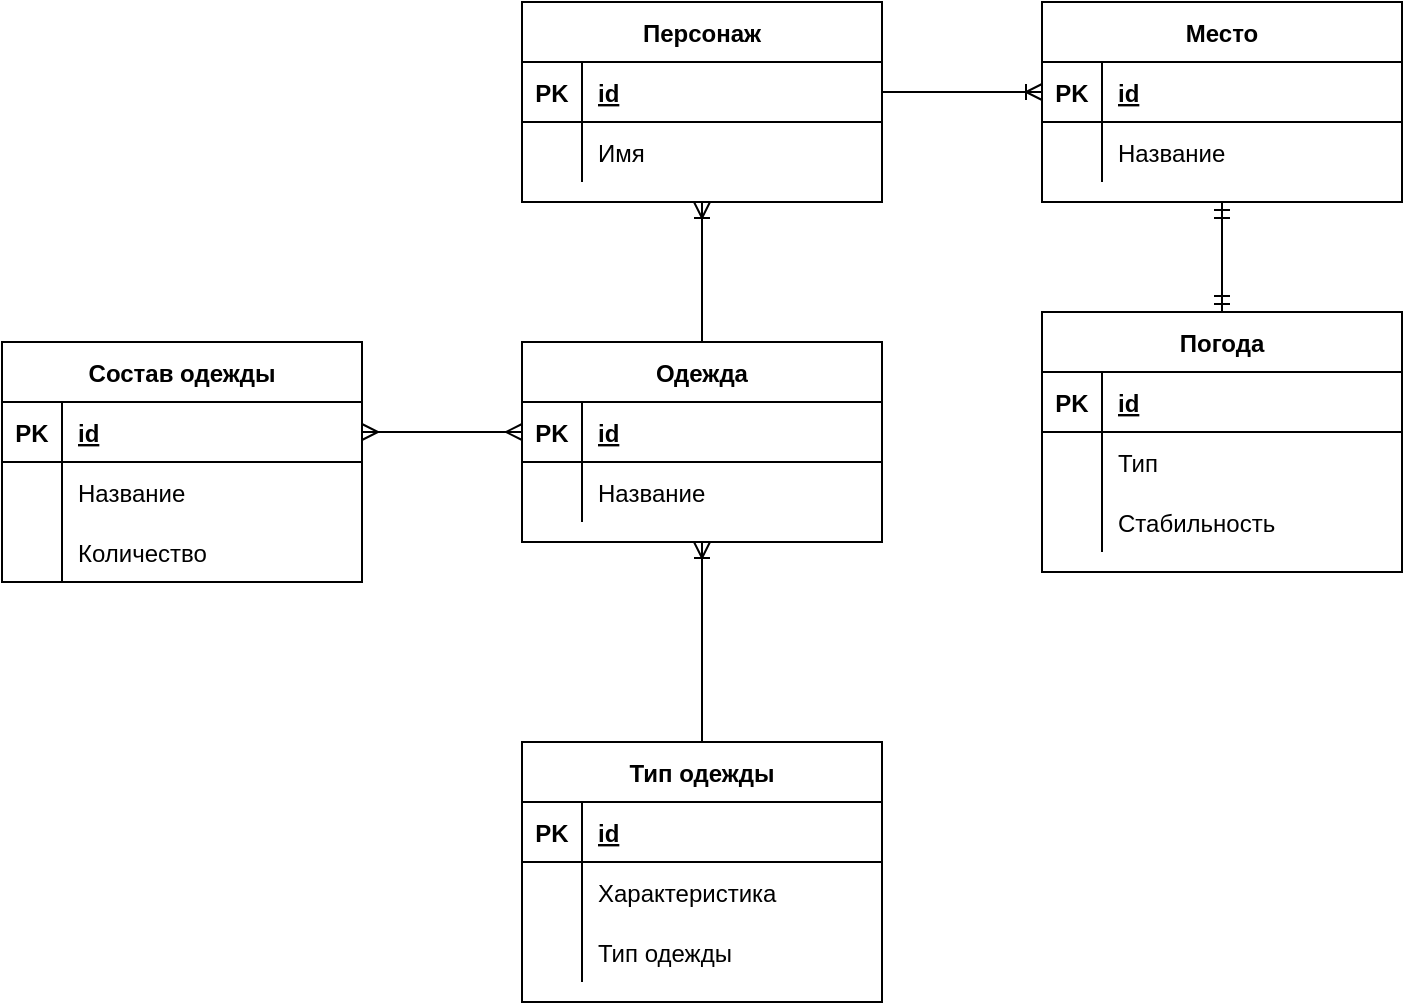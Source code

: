<mxfile version="20.3.0" type="device"><diagram id="bdxd1XFaWv75lYdqAQ-p" name="Страница 1"><mxGraphModel dx="1502" dy="715" grid="1" gridSize="10" guides="1" tooltips="1" connect="1" arrows="1" fold="1" page="1" pageScale="1" pageWidth="827" pageHeight="1169" math="0" shadow="0"><root><mxCell id="0"/><mxCell id="1" parent="0"/><mxCell id="J_U0zXXqrhCJZq8Qz5fX-109" value="Состав одежды" style="shape=table;startSize=30;container=1;collapsible=1;childLayout=tableLayout;fixedRows=1;rowLines=0;fontStyle=1;align=center;resizeLast=1;" parent="1" vertex="1"><mxGeometry x="80" y="210" width="180" height="120" as="geometry"/></mxCell><mxCell id="J_U0zXXqrhCJZq8Qz5fX-110" value="" style="shape=tableRow;horizontal=0;startSize=0;swimlaneHead=0;swimlaneBody=0;fillColor=none;collapsible=0;dropTarget=0;points=[[0,0.5],[1,0.5]];portConstraint=eastwest;top=0;left=0;right=0;bottom=1;" parent="J_U0zXXqrhCJZq8Qz5fX-109" vertex="1"><mxGeometry y="30" width="180" height="30" as="geometry"/></mxCell><mxCell id="J_U0zXXqrhCJZq8Qz5fX-111" value="PK" style="shape=partialRectangle;connectable=0;fillColor=none;top=0;left=0;bottom=0;right=0;fontStyle=1;overflow=hidden;" parent="J_U0zXXqrhCJZq8Qz5fX-110" vertex="1"><mxGeometry width="30" height="30" as="geometry"><mxRectangle width="30" height="30" as="alternateBounds"/></mxGeometry></mxCell><mxCell id="J_U0zXXqrhCJZq8Qz5fX-112" value="id" style="shape=partialRectangle;connectable=0;fillColor=none;top=0;left=0;bottom=0;right=0;align=left;spacingLeft=6;fontStyle=5;overflow=hidden;" parent="J_U0zXXqrhCJZq8Qz5fX-110" vertex="1"><mxGeometry x="30" width="150" height="30" as="geometry"><mxRectangle width="150" height="30" as="alternateBounds"/></mxGeometry></mxCell><mxCell id="J_U0zXXqrhCJZq8Qz5fX-113" value="" style="shape=tableRow;horizontal=0;startSize=0;swimlaneHead=0;swimlaneBody=0;fillColor=none;collapsible=0;dropTarget=0;points=[[0,0.5],[1,0.5]];portConstraint=eastwest;top=0;left=0;right=0;bottom=0;" parent="J_U0zXXqrhCJZq8Qz5fX-109" vertex="1"><mxGeometry y="60" width="180" height="30" as="geometry"/></mxCell><mxCell id="J_U0zXXqrhCJZq8Qz5fX-114" value="" style="shape=partialRectangle;connectable=0;fillColor=none;top=0;left=0;bottom=0;right=0;editable=1;overflow=hidden;" parent="J_U0zXXqrhCJZq8Qz5fX-113" vertex="1"><mxGeometry width="30" height="30" as="geometry"><mxRectangle width="30" height="30" as="alternateBounds"/></mxGeometry></mxCell><mxCell id="J_U0zXXqrhCJZq8Qz5fX-115" value="Название" style="shape=partialRectangle;connectable=0;fillColor=none;top=0;left=0;bottom=0;right=0;align=left;spacingLeft=6;overflow=hidden;" parent="J_U0zXXqrhCJZq8Qz5fX-113" vertex="1"><mxGeometry x="30" width="150" height="30" as="geometry"><mxRectangle width="150" height="30" as="alternateBounds"/></mxGeometry></mxCell><mxCell id="J_U0zXXqrhCJZq8Qz5fX-116" value="" style="shape=tableRow;horizontal=0;startSize=0;swimlaneHead=0;swimlaneBody=0;fillColor=none;collapsible=0;dropTarget=0;points=[[0,0.5],[1,0.5]];portConstraint=eastwest;top=0;left=0;right=0;bottom=0;" parent="J_U0zXXqrhCJZq8Qz5fX-109" vertex="1"><mxGeometry y="90" width="180" height="30" as="geometry"/></mxCell><mxCell id="J_U0zXXqrhCJZq8Qz5fX-117" value="" style="shape=partialRectangle;connectable=0;fillColor=none;top=0;left=0;bottom=0;right=0;editable=1;overflow=hidden;" parent="J_U0zXXqrhCJZq8Qz5fX-116" vertex="1"><mxGeometry width="30" height="30" as="geometry"><mxRectangle width="30" height="30" as="alternateBounds"/></mxGeometry></mxCell><mxCell id="J_U0zXXqrhCJZq8Qz5fX-118" value="Количество" style="shape=partialRectangle;connectable=0;fillColor=none;top=0;left=0;bottom=0;right=0;align=left;spacingLeft=6;overflow=hidden;" parent="J_U0zXXqrhCJZq8Qz5fX-116" vertex="1"><mxGeometry x="30" width="150" height="30" as="geometry"><mxRectangle width="150" height="30" as="alternateBounds"/></mxGeometry></mxCell><mxCell id="J_U0zXXqrhCJZq8Qz5fX-122" value="Тип одежды" style="shape=table;startSize=30;container=1;collapsible=1;childLayout=tableLayout;fixedRows=1;rowLines=0;fontStyle=1;align=center;resizeLast=1;" parent="1" vertex="1"><mxGeometry x="340" y="410" width="180" height="130" as="geometry"/></mxCell><mxCell id="J_U0zXXqrhCJZq8Qz5fX-123" value="" style="shape=tableRow;horizontal=0;startSize=0;swimlaneHead=0;swimlaneBody=0;fillColor=none;collapsible=0;dropTarget=0;points=[[0,0.5],[1,0.5]];portConstraint=eastwest;top=0;left=0;right=0;bottom=1;" parent="J_U0zXXqrhCJZq8Qz5fX-122" vertex="1"><mxGeometry y="30" width="180" height="30" as="geometry"/></mxCell><mxCell id="J_U0zXXqrhCJZq8Qz5fX-124" value="PK" style="shape=partialRectangle;connectable=0;fillColor=none;top=0;left=0;bottom=0;right=0;fontStyle=1;overflow=hidden;" parent="J_U0zXXqrhCJZq8Qz5fX-123" vertex="1"><mxGeometry width="30" height="30" as="geometry"><mxRectangle width="30" height="30" as="alternateBounds"/></mxGeometry></mxCell><mxCell id="J_U0zXXqrhCJZq8Qz5fX-125" value="id" style="shape=partialRectangle;connectable=0;fillColor=none;top=0;left=0;bottom=0;right=0;align=left;spacingLeft=6;fontStyle=5;overflow=hidden;" parent="J_U0zXXqrhCJZq8Qz5fX-123" vertex="1"><mxGeometry x="30" width="150" height="30" as="geometry"><mxRectangle width="150" height="30" as="alternateBounds"/></mxGeometry></mxCell><mxCell id="J_U0zXXqrhCJZq8Qz5fX-126" value="" style="shape=tableRow;horizontal=0;startSize=0;swimlaneHead=0;swimlaneBody=0;fillColor=none;collapsible=0;dropTarget=0;points=[[0,0.5],[1,0.5]];portConstraint=eastwest;top=0;left=0;right=0;bottom=0;" parent="J_U0zXXqrhCJZq8Qz5fX-122" vertex="1"><mxGeometry y="60" width="180" height="30" as="geometry"/></mxCell><mxCell id="J_U0zXXqrhCJZq8Qz5fX-127" value="" style="shape=partialRectangle;connectable=0;fillColor=none;top=0;left=0;bottom=0;right=0;editable=1;overflow=hidden;" parent="J_U0zXXqrhCJZq8Qz5fX-126" vertex="1"><mxGeometry width="30" height="30" as="geometry"><mxRectangle width="30" height="30" as="alternateBounds"/></mxGeometry></mxCell><mxCell id="J_U0zXXqrhCJZq8Qz5fX-128" value="Характеристика" style="shape=partialRectangle;connectable=0;fillColor=none;top=0;left=0;bottom=0;right=0;align=left;spacingLeft=6;overflow=hidden;" parent="J_U0zXXqrhCJZq8Qz5fX-126" vertex="1"><mxGeometry x="30" width="150" height="30" as="geometry"><mxRectangle width="150" height="30" as="alternateBounds"/></mxGeometry></mxCell><mxCell id="J_U0zXXqrhCJZq8Qz5fX-129" value="" style="shape=tableRow;horizontal=0;startSize=0;swimlaneHead=0;swimlaneBody=0;fillColor=none;collapsible=0;dropTarget=0;points=[[0,0.5],[1,0.5]];portConstraint=eastwest;top=0;left=0;right=0;bottom=0;" parent="J_U0zXXqrhCJZq8Qz5fX-122" vertex="1"><mxGeometry y="90" width="180" height="30" as="geometry"/></mxCell><mxCell id="J_U0zXXqrhCJZq8Qz5fX-130" value="" style="shape=partialRectangle;connectable=0;fillColor=none;top=0;left=0;bottom=0;right=0;editable=1;overflow=hidden;" parent="J_U0zXXqrhCJZq8Qz5fX-129" vertex="1"><mxGeometry width="30" height="30" as="geometry"><mxRectangle width="30" height="30" as="alternateBounds"/></mxGeometry></mxCell><mxCell id="J_U0zXXqrhCJZq8Qz5fX-131" value="Тип одежды" style="shape=partialRectangle;connectable=0;fillColor=none;top=0;left=0;bottom=0;right=0;align=left;spacingLeft=6;overflow=hidden;" parent="J_U0zXXqrhCJZq8Qz5fX-129" vertex="1"><mxGeometry x="30" width="150" height="30" as="geometry"><mxRectangle width="150" height="30" as="alternateBounds"/></mxGeometry></mxCell><mxCell id="J_U0zXXqrhCJZq8Qz5fX-135" value="Одежда" style="shape=table;startSize=30;container=1;collapsible=1;childLayout=tableLayout;fixedRows=1;rowLines=0;fontStyle=1;align=center;resizeLast=1;" parent="1" vertex="1"><mxGeometry x="340" y="210" width="180" height="100" as="geometry"/></mxCell><mxCell id="J_U0zXXqrhCJZq8Qz5fX-136" value="" style="shape=tableRow;horizontal=0;startSize=0;swimlaneHead=0;swimlaneBody=0;fillColor=none;collapsible=0;dropTarget=0;points=[[0,0.5],[1,0.5]];portConstraint=eastwest;top=0;left=0;right=0;bottom=1;" parent="J_U0zXXqrhCJZq8Qz5fX-135" vertex="1"><mxGeometry y="30" width="180" height="30" as="geometry"/></mxCell><mxCell id="J_U0zXXqrhCJZq8Qz5fX-137" value="PK" style="shape=partialRectangle;connectable=0;fillColor=none;top=0;left=0;bottom=0;right=0;fontStyle=1;overflow=hidden;" parent="J_U0zXXqrhCJZq8Qz5fX-136" vertex="1"><mxGeometry width="30" height="30" as="geometry"><mxRectangle width="30" height="30" as="alternateBounds"/></mxGeometry></mxCell><mxCell id="J_U0zXXqrhCJZq8Qz5fX-138" value="id" style="shape=partialRectangle;connectable=0;fillColor=none;top=0;left=0;bottom=0;right=0;align=left;spacingLeft=6;fontStyle=5;overflow=hidden;" parent="J_U0zXXqrhCJZq8Qz5fX-136" vertex="1"><mxGeometry x="30" width="150" height="30" as="geometry"><mxRectangle width="150" height="30" as="alternateBounds"/></mxGeometry></mxCell><mxCell id="J_U0zXXqrhCJZq8Qz5fX-139" value="" style="shape=tableRow;horizontal=0;startSize=0;swimlaneHead=0;swimlaneBody=0;fillColor=none;collapsible=0;dropTarget=0;points=[[0,0.5],[1,0.5]];portConstraint=eastwest;top=0;left=0;right=0;bottom=0;" parent="J_U0zXXqrhCJZq8Qz5fX-135" vertex="1"><mxGeometry y="60" width="180" height="30" as="geometry"/></mxCell><mxCell id="J_U0zXXqrhCJZq8Qz5fX-140" value="" style="shape=partialRectangle;connectable=0;fillColor=none;top=0;left=0;bottom=0;right=0;editable=1;overflow=hidden;" parent="J_U0zXXqrhCJZq8Qz5fX-139" vertex="1"><mxGeometry width="30" height="30" as="geometry"><mxRectangle width="30" height="30" as="alternateBounds"/></mxGeometry></mxCell><mxCell id="J_U0zXXqrhCJZq8Qz5fX-141" value="Название" style="shape=partialRectangle;connectable=0;fillColor=none;top=0;left=0;bottom=0;right=0;align=left;spacingLeft=6;overflow=hidden;" parent="J_U0zXXqrhCJZq8Qz5fX-139" vertex="1"><mxGeometry x="30" width="150" height="30" as="geometry"><mxRectangle width="150" height="30" as="alternateBounds"/></mxGeometry></mxCell><mxCell id="J_U0zXXqrhCJZq8Qz5fX-148" value="Персонаж" style="shape=table;startSize=30;container=1;collapsible=1;childLayout=tableLayout;fixedRows=1;rowLines=0;fontStyle=1;align=center;resizeLast=1;" parent="1" vertex="1"><mxGeometry x="340" y="40" width="180" height="100" as="geometry"/></mxCell><mxCell id="J_U0zXXqrhCJZq8Qz5fX-149" value="" style="shape=tableRow;horizontal=0;startSize=0;swimlaneHead=0;swimlaneBody=0;fillColor=none;collapsible=0;dropTarget=0;points=[[0,0.5],[1,0.5]];portConstraint=eastwest;top=0;left=0;right=0;bottom=1;" parent="J_U0zXXqrhCJZq8Qz5fX-148" vertex="1"><mxGeometry y="30" width="180" height="30" as="geometry"/></mxCell><mxCell id="J_U0zXXqrhCJZq8Qz5fX-150" value="PK" style="shape=partialRectangle;connectable=0;fillColor=none;top=0;left=0;bottom=0;right=0;fontStyle=1;overflow=hidden;" parent="J_U0zXXqrhCJZq8Qz5fX-149" vertex="1"><mxGeometry width="30" height="30" as="geometry"><mxRectangle width="30" height="30" as="alternateBounds"/></mxGeometry></mxCell><mxCell id="J_U0zXXqrhCJZq8Qz5fX-151" value="id" style="shape=partialRectangle;connectable=0;fillColor=none;top=0;left=0;bottom=0;right=0;align=left;spacingLeft=6;fontStyle=5;overflow=hidden;" parent="J_U0zXXqrhCJZq8Qz5fX-149" vertex="1"><mxGeometry x="30" width="150" height="30" as="geometry"><mxRectangle width="150" height="30" as="alternateBounds"/></mxGeometry></mxCell><mxCell id="J_U0zXXqrhCJZq8Qz5fX-152" value="" style="shape=tableRow;horizontal=0;startSize=0;swimlaneHead=0;swimlaneBody=0;fillColor=none;collapsible=0;dropTarget=0;points=[[0,0.5],[1,0.5]];portConstraint=eastwest;top=0;left=0;right=0;bottom=0;" parent="J_U0zXXqrhCJZq8Qz5fX-148" vertex="1"><mxGeometry y="60" width="180" height="30" as="geometry"/></mxCell><mxCell id="J_U0zXXqrhCJZq8Qz5fX-153" value="" style="shape=partialRectangle;connectable=0;fillColor=none;top=0;left=0;bottom=0;right=0;editable=1;overflow=hidden;" parent="J_U0zXXqrhCJZq8Qz5fX-152" vertex="1"><mxGeometry width="30" height="30" as="geometry"><mxRectangle width="30" height="30" as="alternateBounds"/></mxGeometry></mxCell><mxCell id="J_U0zXXqrhCJZq8Qz5fX-154" value="Имя" style="shape=partialRectangle;connectable=0;fillColor=none;top=0;left=0;bottom=0;right=0;align=left;spacingLeft=6;overflow=hidden;" parent="J_U0zXXqrhCJZq8Qz5fX-152" vertex="1"><mxGeometry x="30" width="150" height="30" as="geometry"><mxRectangle width="150" height="30" as="alternateBounds"/></mxGeometry></mxCell><mxCell id="J_U0zXXqrhCJZq8Qz5fX-161" value="Погода" style="shape=table;startSize=30;container=1;collapsible=1;childLayout=tableLayout;fixedRows=1;rowLines=0;fontStyle=1;align=center;resizeLast=1;" parent="1" vertex="1"><mxGeometry x="600" y="195" width="180" height="130" as="geometry"/></mxCell><mxCell id="J_U0zXXqrhCJZq8Qz5fX-162" value="" style="shape=tableRow;horizontal=0;startSize=0;swimlaneHead=0;swimlaneBody=0;fillColor=none;collapsible=0;dropTarget=0;points=[[0,0.5],[1,0.5]];portConstraint=eastwest;top=0;left=0;right=0;bottom=1;" parent="J_U0zXXqrhCJZq8Qz5fX-161" vertex="1"><mxGeometry y="30" width="180" height="30" as="geometry"/></mxCell><mxCell id="J_U0zXXqrhCJZq8Qz5fX-163" value="PK" style="shape=partialRectangle;connectable=0;fillColor=none;top=0;left=0;bottom=0;right=0;fontStyle=1;overflow=hidden;" parent="J_U0zXXqrhCJZq8Qz5fX-162" vertex="1"><mxGeometry width="30" height="30" as="geometry"><mxRectangle width="30" height="30" as="alternateBounds"/></mxGeometry></mxCell><mxCell id="J_U0zXXqrhCJZq8Qz5fX-164" value="id" style="shape=partialRectangle;connectable=0;fillColor=none;top=0;left=0;bottom=0;right=0;align=left;spacingLeft=6;fontStyle=5;overflow=hidden;" parent="J_U0zXXqrhCJZq8Qz5fX-162" vertex="1"><mxGeometry x="30" width="150" height="30" as="geometry"><mxRectangle width="150" height="30" as="alternateBounds"/></mxGeometry></mxCell><mxCell id="J_U0zXXqrhCJZq8Qz5fX-165" value="" style="shape=tableRow;horizontal=0;startSize=0;swimlaneHead=0;swimlaneBody=0;fillColor=none;collapsible=0;dropTarget=0;points=[[0,0.5],[1,0.5]];portConstraint=eastwest;top=0;left=0;right=0;bottom=0;" parent="J_U0zXXqrhCJZq8Qz5fX-161" vertex="1"><mxGeometry y="60" width="180" height="30" as="geometry"/></mxCell><mxCell id="J_U0zXXqrhCJZq8Qz5fX-166" value="" style="shape=partialRectangle;connectable=0;fillColor=none;top=0;left=0;bottom=0;right=0;editable=1;overflow=hidden;" parent="J_U0zXXqrhCJZq8Qz5fX-165" vertex="1"><mxGeometry width="30" height="30" as="geometry"><mxRectangle width="30" height="30" as="alternateBounds"/></mxGeometry></mxCell><mxCell id="J_U0zXXqrhCJZq8Qz5fX-167" value="Тип" style="shape=partialRectangle;connectable=0;fillColor=none;top=0;left=0;bottom=0;right=0;align=left;spacingLeft=6;overflow=hidden;" parent="J_U0zXXqrhCJZq8Qz5fX-165" vertex="1"><mxGeometry x="30" width="150" height="30" as="geometry"><mxRectangle width="150" height="30" as="alternateBounds"/></mxGeometry></mxCell><mxCell id="J_U0zXXqrhCJZq8Qz5fX-168" value="" style="shape=tableRow;horizontal=0;startSize=0;swimlaneHead=0;swimlaneBody=0;fillColor=none;collapsible=0;dropTarget=0;points=[[0,0.5],[1,0.5]];portConstraint=eastwest;top=0;left=0;right=0;bottom=0;" parent="J_U0zXXqrhCJZq8Qz5fX-161" vertex="1"><mxGeometry y="90" width="180" height="30" as="geometry"/></mxCell><mxCell id="J_U0zXXqrhCJZq8Qz5fX-169" value="" style="shape=partialRectangle;connectable=0;fillColor=none;top=0;left=0;bottom=0;right=0;editable=1;overflow=hidden;" parent="J_U0zXXqrhCJZq8Qz5fX-168" vertex="1"><mxGeometry width="30" height="30" as="geometry"><mxRectangle width="30" height="30" as="alternateBounds"/></mxGeometry></mxCell><mxCell id="J_U0zXXqrhCJZq8Qz5fX-170" value="Стабильность" style="shape=partialRectangle;connectable=0;fillColor=none;top=0;left=0;bottom=0;right=0;align=left;spacingLeft=6;overflow=hidden;" parent="J_U0zXXqrhCJZq8Qz5fX-168" vertex="1"><mxGeometry x="30" width="150" height="30" as="geometry"><mxRectangle width="150" height="30" as="alternateBounds"/></mxGeometry></mxCell><mxCell id="J_U0zXXqrhCJZq8Qz5fX-174" value="Место" style="shape=table;startSize=30;container=1;collapsible=1;childLayout=tableLayout;fixedRows=1;rowLines=0;fontStyle=1;align=center;resizeLast=1;" parent="1" vertex="1"><mxGeometry x="600" y="40" width="180" height="100" as="geometry"/></mxCell><mxCell id="J_U0zXXqrhCJZq8Qz5fX-175" value="" style="shape=tableRow;horizontal=0;startSize=0;swimlaneHead=0;swimlaneBody=0;fillColor=none;collapsible=0;dropTarget=0;points=[[0,0.5],[1,0.5]];portConstraint=eastwest;top=0;left=0;right=0;bottom=1;" parent="J_U0zXXqrhCJZq8Qz5fX-174" vertex="1"><mxGeometry y="30" width="180" height="30" as="geometry"/></mxCell><mxCell id="J_U0zXXqrhCJZq8Qz5fX-176" value="PK" style="shape=partialRectangle;connectable=0;fillColor=none;top=0;left=0;bottom=0;right=0;fontStyle=1;overflow=hidden;" parent="J_U0zXXqrhCJZq8Qz5fX-175" vertex="1"><mxGeometry width="30" height="30" as="geometry"><mxRectangle width="30" height="30" as="alternateBounds"/></mxGeometry></mxCell><mxCell id="J_U0zXXqrhCJZq8Qz5fX-177" value="id" style="shape=partialRectangle;connectable=0;fillColor=none;top=0;left=0;bottom=0;right=0;align=left;spacingLeft=6;fontStyle=5;overflow=hidden;" parent="J_U0zXXqrhCJZq8Qz5fX-175" vertex="1"><mxGeometry x="30" width="150" height="30" as="geometry"><mxRectangle width="150" height="30" as="alternateBounds"/></mxGeometry></mxCell><mxCell id="J_U0zXXqrhCJZq8Qz5fX-178" value="" style="shape=tableRow;horizontal=0;startSize=0;swimlaneHead=0;swimlaneBody=0;fillColor=none;collapsible=0;dropTarget=0;points=[[0,0.5],[1,0.5]];portConstraint=eastwest;top=0;left=0;right=0;bottom=0;" parent="J_U0zXXqrhCJZq8Qz5fX-174" vertex="1"><mxGeometry y="60" width="180" height="30" as="geometry"/></mxCell><mxCell id="J_U0zXXqrhCJZq8Qz5fX-179" value="" style="shape=partialRectangle;connectable=0;fillColor=none;top=0;left=0;bottom=0;right=0;editable=1;overflow=hidden;" parent="J_U0zXXqrhCJZq8Qz5fX-178" vertex="1"><mxGeometry width="30" height="30" as="geometry"><mxRectangle width="30" height="30" as="alternateBounds"/></mxGeometry></mxCell><mxCell id="J_U0zXXqrhCJZq8Qz5fX-180" value="Название" style="shape=partialRectangle;connectable=0;fillColor=none;top=0;left=0;bottom=0;right=0;align=left;spacingLeft=6;overflow=hidden;" parent="J_U0zXXqrhCJZq8Qz5fX-178" vertex="1"><mxGeometry x="30" width="150" height="30" as="geometry"><mxRectangle width="150" height="30" as="alternateBounds"/></mxGeometry></mxCell><mxCell id="J_U0zXXqrhCJZq8Qz5fX-187" value="" style="edgeStyle=entityRelationEdgeStyle;fontSize=12;html=1;endArrow=ERoneToMany;rounded=0;entryX=0;entryY=0.5;entryDx=0;entryDy=0;exitX=1;exitY=0.5;exitDx=0;exitDy=0;" parent="1" source="J_U0zXXqrhCJZq8Qz5fX-149" target="J_U0zXXqrhCJZq8Qz5fX-175" edge="1"><mxGeometry width="100" height="100" relative="1" as="geometry"><mxPoint x="160" y="220" as="sourcePoint"/><mxPoint x="260" y="120" as="targetPoint"/></mxGeometry></mxCell><mxCell id="J_U0zXXqrhCJZq8Qz5fX-188" value="" style="fontSize=12;html=1;endArrow=ERmandOne;startArrow=ERmandOne;rounded=0;entryX=0.5;entryY=1;entryDx=0;entryDy=0;exitX=0.5;exitY=0;exitDx=0;exitDy=0;" parent="1" source="J_U0zXXqrhCJZq8Qz5fX-161" target="J_U0zXXqrhCJZq8Qz5fX-174" edge="1"><mxGeometry width="100" height="100" relative="1" as="geometry"><mxPoint x="640" y="270" as="sourcePoint"/><mxPoint x="690" y="160" as="targetPoint"/></mxGeometry></mxCell><mxCell id="J_U0zXXqrhCJZq8Qz5fX-190" value="" style="fontSize=12;html=1;endArrow=ERoneToMany;rounded=0;entryX=0.5;entryY=1;entryDx=0;entryDy=0;exitX=0.5;exitY=0;exitDx=0;exitDy=0;" parent="1" source="J_U0zXXqrhCJZq8Qz5fX-122" target="J_U0zXXqrhCJZq8Qz5fX-135" edge="1"><mxGeometry width="100" height="100" relative="1" as="geometry"><mxPoint x="240" y="450" as="sourcePoint"/><mxPoint x="340" y="350" as="targetPoint"/></mxGeometry></mxCell><mxCell id="J_U0zXXqrhCJZq8Qz5fX-191" value="" style="fontSize=12;html=1;endArrow=ERoneToMany;rounded=0;entryX=0.5;entryY=1;entryDx=0;entryDy=0;exitX=0.5;exitY=0;exitDx=0;exitDy=0;" parent="1" source="J_U0zXXqrhCJZq8Qz5fX-135" target="J_U0zXXqrhCJZq8Qz5fX-148" edge="1"><mxGeometry width="100" height="100" relative="1" as="geometry"><mxPoint x="470" y="290" as="sourcePoint"/><mxPoint x="570" y="190" as="targetPoint"/></mxGeometry></mxCell><mxCell id="J_U0zXXqrhCJZq8Qz5fX-192" value="" style="edgeStyle=entityRelationEdgeStyle;fontSize=12;html=1;endArrow=ERmany;startArrow=ERmany;rounded=0;entryX=0;entryY=0.5;entryDx=0;entryDy=0;exitX=1;exitY=0.5;exitDx=0;exitDy=0;" parent="1" source="J_U0zXXqrhCJZq8Qz5fX-110" target="J_U0zXXqrhCJZq8Qz5fX-136" edge="1"><mxGeometry width="100" height="100" relative="1" as="geometry"><mxPoint x="260" y="470" as="sourcePoint"/><mxPoint x="360" y="370" as="targetPoint"/></mxGeometry></mxCell></root></mxGraphModel></diagram></mxfile>